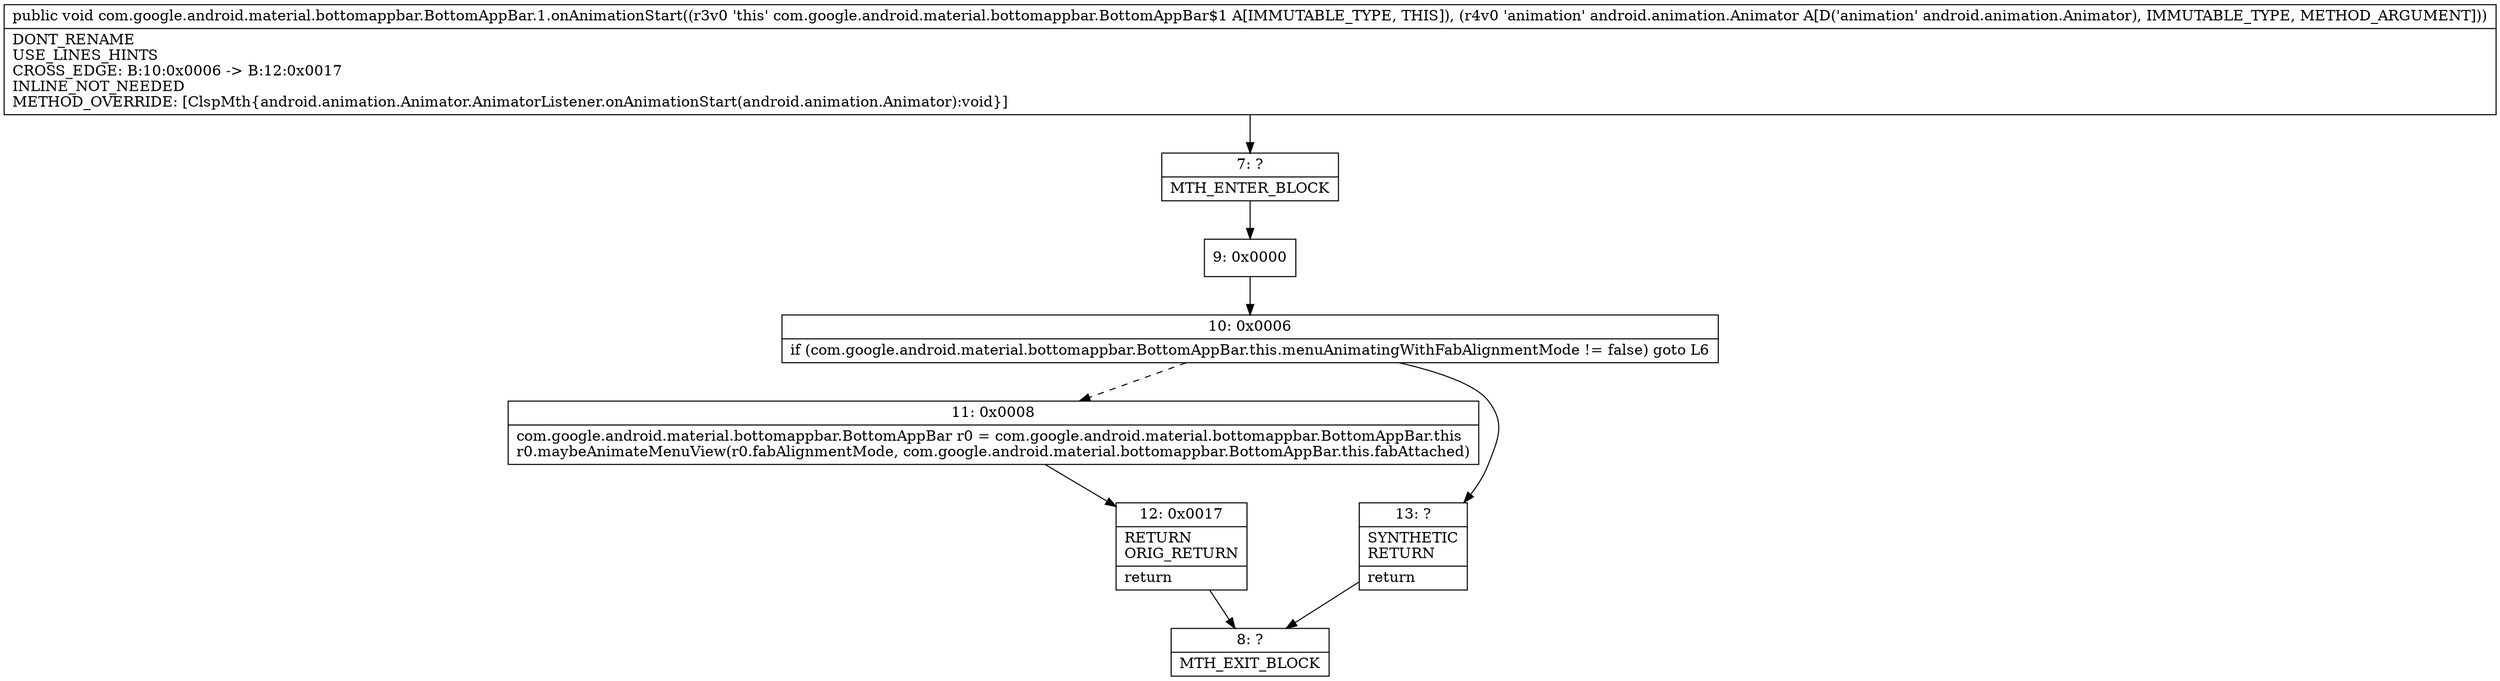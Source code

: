 digraph "CFG forcom.google.android.material.bottomappbar.BottomAppBar.1.onAnimationStart(Landroid\/animation\/Animator;)V" {
Node_7 [shape=record,label="{7\:\ ?|MTH_ENTER_BLOCK\l}"];
Node_9 [shape=record,label="{9\:\ 0x0000}"];
Node_10 [shape=record,label="{10\:\ 0x0006|if (com.google.android.material.bottomappbar.BottomAppBar.this.menuAnimatingWithFabAlignmentMode != false) goto L6\l}"];
Node_11 [shape=record,label="{11\:\ 0x0008|com.google.android.material.bottomappbar.BottomAppBar r0 = com.google.android.material.bottomappbar.BottomAppBar.this\lr0.maybeAnimateMenuView(r0.fabAlignmentMode, com.google.android.material.bottomappbar.BottomAppBar.this.fabAttached)\l}"];
Node_12 [shape=record,label="{12\:\ 0x0017|RETURN\lORIG_RETURN\l|return\l}"];
Node_8 [shape=record,label="{8\:\ ?|MTH_EXIT_BLOCK\l}"];
Node_13 [shape=record,label="{13\:\ ?|SYNTHETIC\lRETURN\l|return\l}"];
MethodNode[shape=record,label="{public void com.google.android.material.bottomappbar.BottomAppBar.1.onAnimationStart((r3v0 'this' com.google.android.material.bottomappbar.BottomAppBar$1 A[IMMUTABLE_TYPE, THIS]), (r4v0 'animation' android.animation.Animator A[D('animation' android.animation.Animator), IMMUTABLE_TYPE, METHOD_ARGUMENT]))  | DONT_RENAME\lUSE_LINES_HINTS\lCROSS_EDGE: B:10:0x0006 \-\> B:12:0x0017\lINLINE_NOT_NEEDED\lMETHOD_OVERRIDE: [ClspMth\{android.animation.Animator.AnimatorListener.onAnimationStart(android.animation.Animator):void\}]\l}"];
MethodNode -> Node_7;Node_7 -> Node_9;
Node_9 -> Node_10;
Node_10 -> Node_11[style=dashed];
Node_10 -> Node_13;
Node_11 -> Node_12;
Node_12 -> Node_8;
Node_13 -> Node_8;
}

